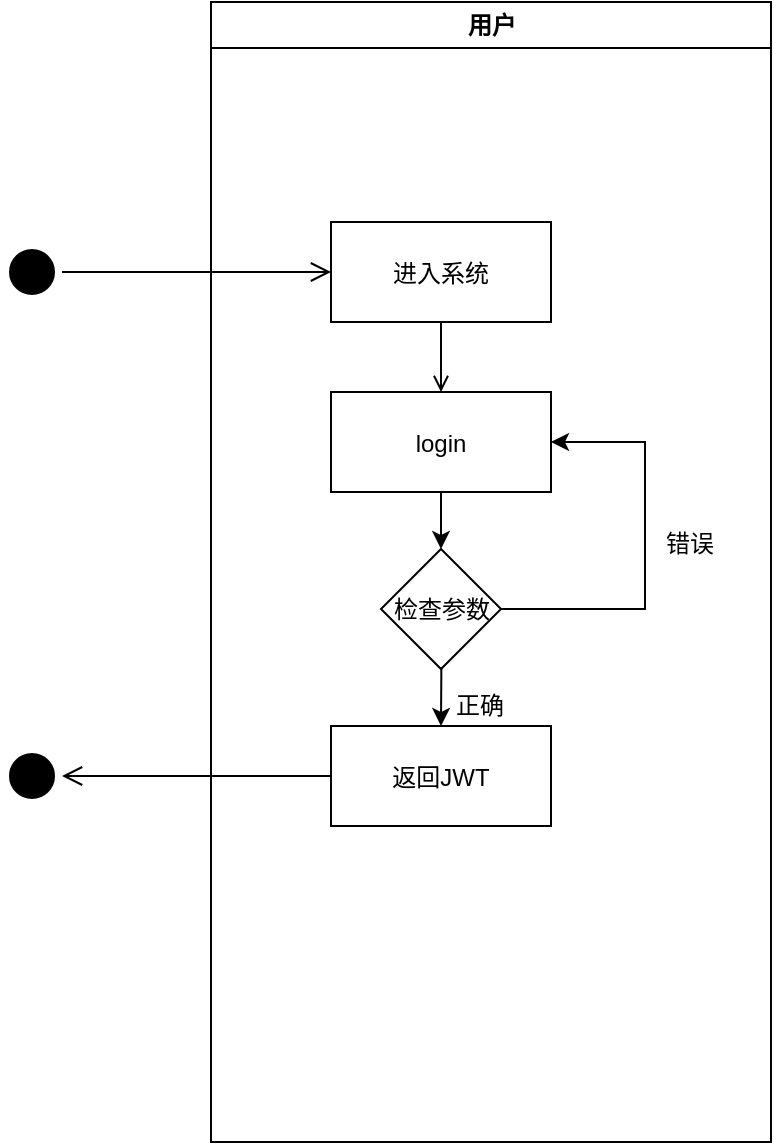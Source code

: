 <mxfile version="10.6.5" type="github"><diagram name="Page-1" id="c7488fd3-1785-93aa-aadb-54a6760d102a"><mxGraphModel dx="914" dy="616" grid="1" gridSize="10" guides="1" tooltips="1" connect="1" arrows="1" fold="1" page="1" pageScale="1" pageWidth="1100" pageHeight="850" background="#ffffff" math="0" shadow="0"><root><mxCell id="0"/><mxCell id="1" parent="0"/><mxCell id="fRdwJe8Dof1jAIEwJR6C-19" value="用户" style="swimlane;whiteSpace=wrap" parent="1" vertex="1"><mxGeometry x="144.5" y="40" width="280" height="570" as="geometry"/></mxCell><mxCell id="fRdwJe8Dof1jAIEwJR6C-20" value="进入系统" style="strokeColor=#000000;" parent="fRdwJe8Dof1jAIEwJR6C-19" vertex="1"><mxGeometry x="60" y="110" width="110" height="50" as="geometry"/></mxCell><mxCell id="fRdwJe8Dof1jAIEwJR6C-38" value="" style="edgeStyle=none;rounded=0;orthogonalLoop=1;jettySize=auto;html=1;" parent="fRdwJe8Dof1jAIEwJR6C-19" source="fRdwJe8Dof1jAIEwJR6C-21" target="fRdwJe8Dof1jAIEwJR6C-37" edge="1"><mxGeometry relative="1" as="geometry"/></mxCell><mxCell id="fRdwJe8Dof1jAIEwJR6C-21" value="login" style="strokeColor=#000000;" parent="fRdwJe8Dof1jAIEwJR6C-19" vertex="1"><mxGeometry x="60" y="195" width="110" height="50" as="geometry"/></mxCell><mxCell id="fRdwJe8Dof1jAIEwJR6C-22" value="" style="endArrow=open;strokeColor=#000000;endFill=1;rounded=0" parent="fRdwJe8Dof1jAIEwJR6C-19" source="fRdwJe8Dof1jAIEwJR6C-20" target="fRdwJe8Dof1jAIEwJR6C-21" edge="1"><mxGeometry relative="1" as="geometry"/></mxCell><mxCell id="fRdwJe8Dof1jAIEwJR6C-23" value="返回JWT" style="strokeColor=#000000;" parent="fRdwJe8Dof1jAIEwJR6C-19" vertex="1"><mxGeometry x="60" y="362" width="110" height="50" as="geometry"/></mxCell><mxCell id="fRdwJe8Dof1jAIEwJR6C-44" value="" style="edgeStyle=none;rounded=0;orthogonalLoop=1;jettySize=auto;html=1;entryX=0.5;entryY=0;entryDx=0;entryDy=0;" parent="fRdwJe8Dof1jAIEwJR6C-19" target="fRdwJe8Dof1jAIEwJR6C-23" edge="1"><mxGeometry relative="1" as="geometry"><mxPoint x="115.183" y="332.317" as="sourcePoint"/><mxPoint x="115.5" y="384" as="targetPoint"/></mxGeometry></mxCell><mxCell id="fRdwJe8Dof1jAIEwJR6C-47" value="" style="edgeStyle=orthogonalEdgeStyle;rounded=0;orthogonalLoop=1;jettySize=auto;html=1;entryX=1;entryY=0.5;entryDx=0;entryDy=0;exitX=1;exitY=0.5;exitDx=0;exitDy=0;" parent="fRdwJe8Dof1jAIEwJR6C-19" source="fRdwJe8Dof1jAIEwJR6C-37" target="fRdwJe8Dof1jAIEwJR6C-21" edge="1"><mxGeometry relative="1" as="geometry"><mxPoint x="155.5" y="304" as="sourcePoint"/><mxPoint x="225" y="303.5" as="targetPoint"/><Array as="points"><mxPoint x="217" y="304"/><mxPoint x="217" y="220"/></Array></mxGeometry></mxCell><mxCell id="fRdwJe8Dof1jAIEwJR6C-37" value="检查参数" style="rhombus;whiteSpace=wrap;html=1;align=center;" parent="fRdwJe8Dof1jAIEwJR6C-19" vertex="1"><mxGeometry x="85" y="273.5" width="60" height="60" as="geometry"/></mxCell><mxCell id="fRdwJe8Dof1jAIEwJR6C-29" value="" style="ellipse;shape=startState;fillColor=#000000;strokeColor=#000000;" parent="1" vertex="1"><mxGeometry x="40" y="160" width="30" height="30" as="geometry"/></mxCell><mxCell id="fRdwJe8Dof1jAIEwJR6C-30" value="" style="edgeStyle=elbowEdgeStyle;elbow=horizontal;verticalAlign=bottom;endArrow=open;endSize=8;strokeColor=#000000;endFill=1;rounded=0" parent="1" source="fRdwJe8Dof1jAIEwJR6C-29" target="fRdwJe8Dof1jAIEwJR6C-20" edge="1"><mxGeometry x="244.5" y="80" as="geometry"><mxPoint x="259.5" y="150" as="targetPoint"/></mxGeometry></mxCell><mxCell id="fRdwJe8Dof1jAIEwJR6C-35" value="" style="ellipse;shape=startState;fillColor=#000000;strokeColor=#000000;" parent="1" vertex="1"><mxGeometry x="40" y="412" width="30" height="30" as="geometry"/></mxCell><mxCell id="fRdwJe8Dof1jAIEwJR6C-36" value="" style="edgeStyle=elbowEdgeStyle;elbow=horizontal;verticalAlign=bottom;endArrow=open;endSize=8;strokeColor=#000000;endFill=1;rounded=0;exitX=0;exitY=0.5;exitDx=0;exitDy=0;" parent="1" source="fRdwJe8Dof1jAIEwJR6C-23" target="fRdwJe8Dof1jAIEwJR6C-35" edge="1"><mxGeometry x="254.5" y="90" as="geometry"><mxPoint x="214.5" y="185" as="targetPoint"/><mxPoint x="80" y="185" as="sourcePoint"/></mxGeometry></mxCell><mxCell id="fRdwJe8Dof1jAIEwJR6C-45" value="正确" style="text;html=1;resizable=0;points=[];autosize=1;align=left;verticalAlign=top;spacingTop=-4;" parent="1" vertex="1"><mxGeometry x="264.5" y="382" width="40" height="20" as="geometry"/></mxCell><mxCell id="fRdwJe8Dof1jAIEwJR6C-48" value="错误" style="text;html=1;resizable=0;points=[];autosize=1;align=left;verticalAlign=top;spacingTop=-4;" parent="1" vertex="1"><mxGeometry x="370" y="301" width="40" height="20" as="geometry"/></mxCell></root></mxGraphModel></diagram></mxfile>